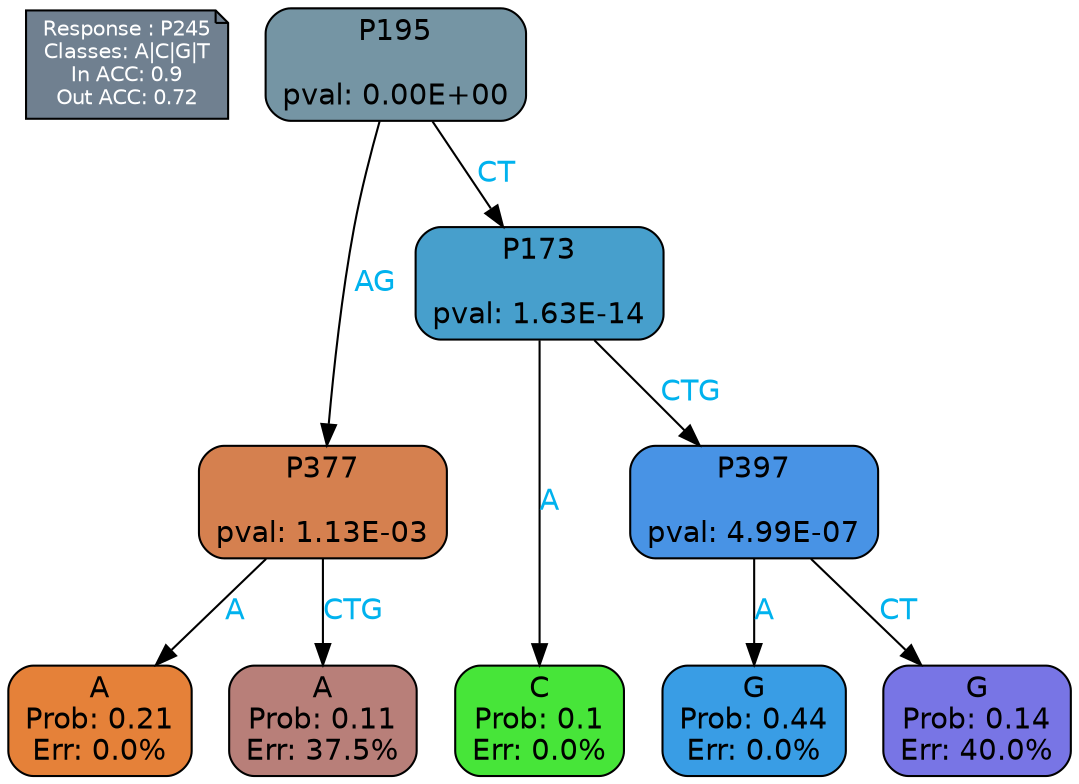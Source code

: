 digraph Tree {
node [shape=box, style="filled, rounded", color="black", fontname=helvetica] ;
graph [ranksep=equally, splines=polylines, bgcolor=transparent, dpi=600] ;
edge [fontname=helvetica] ;
LEGEND [label="Response : P245
Classes: A|C|G|T
In ACC: 0.9
Out ACC: 0.72
",shape=note,align=left,style=filled,fillcolor="slategray",fontcolor="white",fontsize=10];1 [label="P195

pval: 0.00E+00", fillcolor="#7595a4"] ;
2 [label="P377

pval: 1.13E-03", fillcolor="#d5804f"] ;
3 [label="A
Prob: 0.21
Err: 0.0%", fillcolor="#e58139"] ;
4 [label="A
Prob: 0.11
Err: 37.5%", fillcolor="#b87f79"] ;
5 [label="P173

pval: 1.63E-14", fillcolor="#479fcc"] ;
6 [label="C
Prob: 0.1
Err: 0.0%", fillcolor="#47e539"] ;
7 [label="P397

pval: 4.99E-07", fillcolor="#4893e5"] ;
8 [label="G
Prob: 0.44
Err: 0.0%", fillcolor="#399de5"] ;
9 [label="G
Prob: 0.14
Err: 40.0%", fillcolor="#7875e5"] ;
1 -> 2 [label="AG",fontcolor=deepskyblue2] ;
1 -> 5 [label="CT",fontcolor=deepskyblue2] ;
2 -> 3 [label="A",fontcolor=deepskyblue2] ;
2 -> 4 [label="CTG",fontcolor=deepskyblue2] ;
5 -> 6 [label="A",fontcolor=deepskyblue2] ;
5 -> 7 [label="CTG",fontcolor=deepskyblue2] ;
7 -> 8 [label="A",fontcolor=deepskyblue2] ;
7 -> 9 [label="CT",fontcolor=deepskyblue2] ;
{rank = same; 3;4;6;8;9;}{rank = same; LEGEND;1;}}